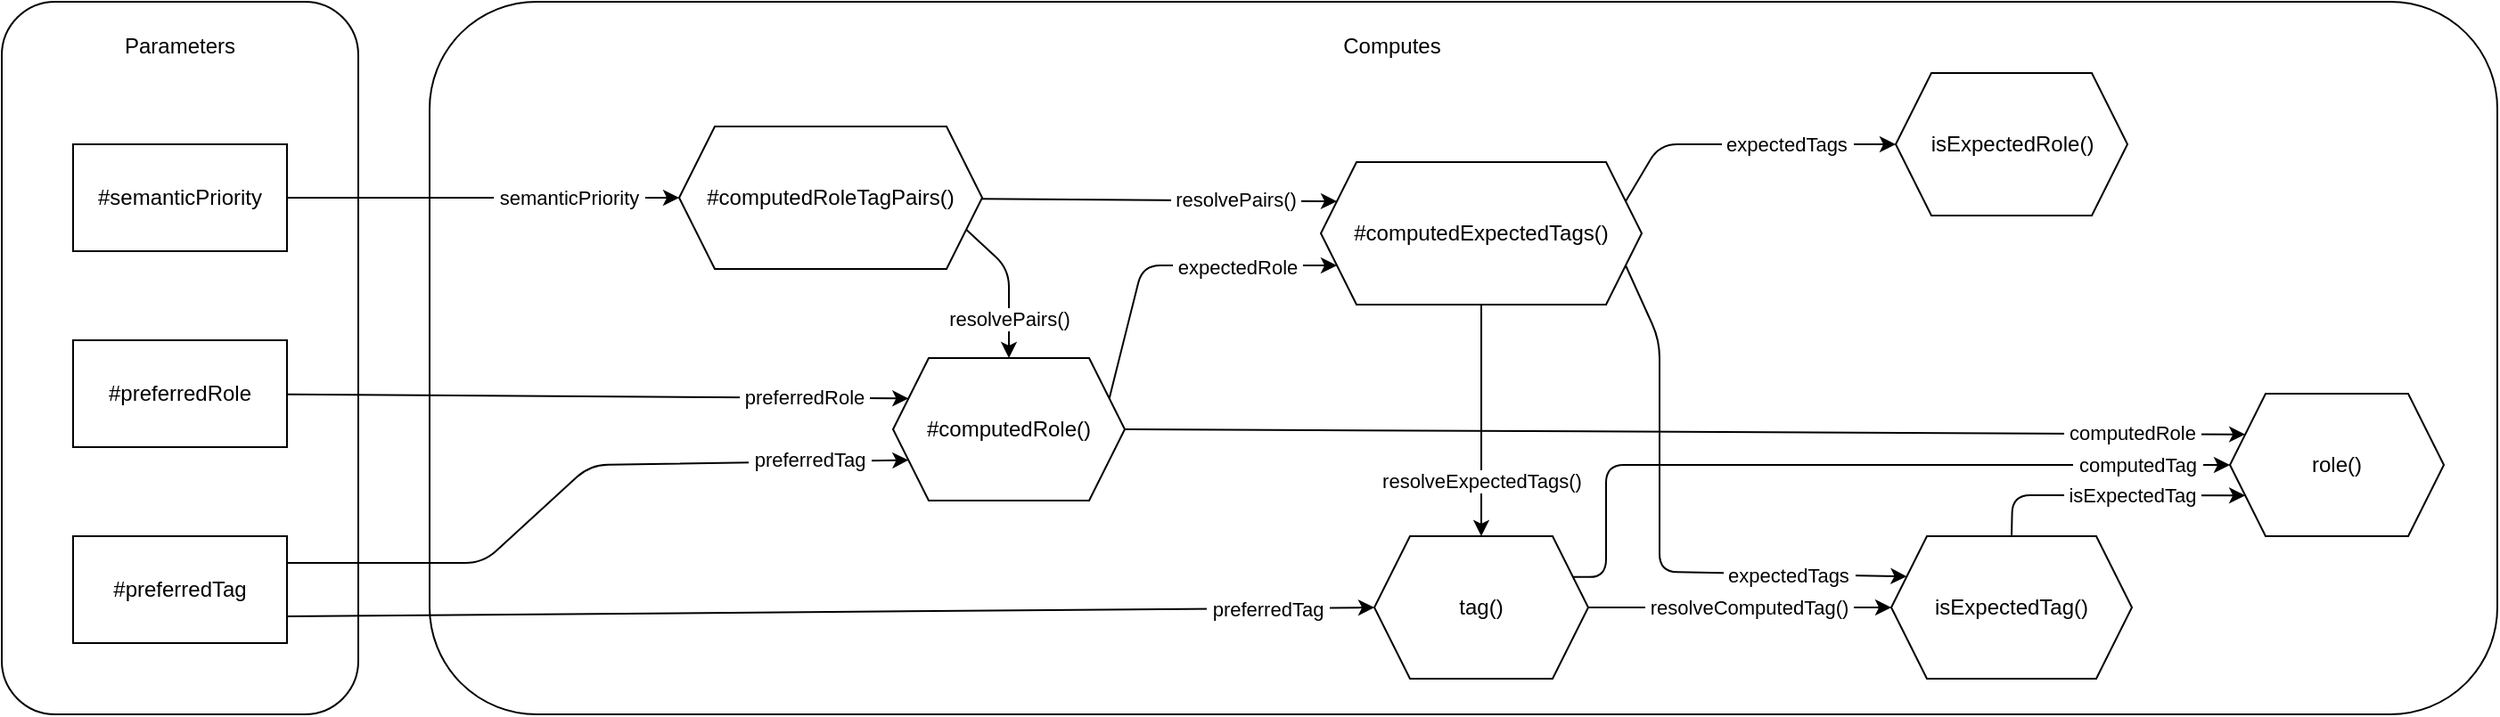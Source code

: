 <mxfile>
    <diagram id="4mwzSDHWWELhRpX5U_rD" name="Page-1">
        <mxGraphModel dx="850" dy="779" grid="1" gridSize="10" guides="1" tooltips="1" connect="1" arrows="1" fold="1" page="1" pageScale="1" pageWidth="1480" pageHeight="480" math="0" shadow="0">
            <root>
                <mxCell id="0"/>
                <mxCell id="1" parent="0"/>
                <mxCell id="31" value="" style="rounded=1;whiteSpace=wrap;html=1;fillColor=light-dark(#FFFFFF,#4D4D4D);" parent="1" vertex="1">
                    <mxGeometry x="280" y="40" width="1160" height="400" as="geometry"/>
                </mxCell>
                <mxCell id="29" value="" style="rounded=1;whiteSpace=wrap;html=1;fillColor=light-dark(#FFFFFF,#333333);" parent="1" vertex="1">
                    <mxGeometry x="40" y="40" width="200" height="400" as="geometry"/>
                </mxCell>
                <mxCell id="8" style="edgeStyle=none;html=1;entryX=0;entryY=0.5;entryDx=0;entryDy=0;" parent="1" source="2" target="6" edge="1">
                    <mxGeometry relative="1" as="geometry">
                        <mxPoint x="385" y="120" as="targetPoint"/>
                        <Array as="points"/>
                    </mxGeometry>
                </mxCell>
                <mxCell id="38" value="&amp;nbsp;semanticPriority&amp;nbsp;" style="edgeLabel;html=1;align=center;verticalAlign=middle;resizable=0;points=[];" parent="8" vertex="1" connectable="0">
                    <mxGeometry x="0.239" y="-2" relative="1" as="geometry">
                        <mxPoint x="21" y="-2" as="offset"/>
                    </mxGeometry>
                </mxCell>
                <mxCell id="2" value="#semanticPriority" style="rounded=0;whiteSpace=wrap;html=1;" parent="1" vertex="1">
                    <mxGeometry x="80" y="120" width="120" height="60" as="geometry"/>
                </mxCell>
                <mxCell id="10" style="edgeStyle=none;html=1;entryX=0;entryY=0.25;entryDx=0;entryDy=0;" parent="1" source="3" target="9" edge="1">
                    <mxGeometry relative="1" as="geometry">
                        <Array as="points"/>
                    </mxGeometry>
                </mxCell>
                <mxCell id="39" value="&amp;nbsp;preferredRole&amp;nbsp;" style="edgeLabel;html=1;align=center;verticalAlign=middle;resizable=0;points=[];" parent="10" vertex="1" connectable="0">
                    <mxGeometry x="0.295" relative="1" as="geometry">
                        <mxPoint x="64" as="offset"/>
                    </mxGeometry>
                </mxCell>
                <mxCell id="3" value="#preferredRole" style="rounded=0;whiteSpace=wrap;html=1;" parent="1" vertex="1">
                    <mxGeometry x="80" y="230" width="120" height="60" as="geometry"/>
                </mxCell>
                <mxCell id="11" style="edgeStyle=none;html=1;entryX=0;entryY=0.75;entryDx=0;entryDy=0;exitX=1;exitY=0.25;exitDx=0;exitDy=0;" parent="1" source="4" target="9" edge="1">
                    <mxGeometry relative="1" as="geometry">
                        <Array as="points">
                            <mxPoint x="310" y="355"/>
                            <mxPoint x="370" y="300"/>
                        </Array>
                    </mxGeometry>
                </mxCell>
                <mxCell id="40" value="&amp;nbsp;preferredTag&amp;nbsp;" style="edgeLabel;html=1;align=center;verticalAlign=middle;resizable=0;points=[];" parent="11" vertex="1" connectable="0">
                    <mxGeometry x="0.675" y="1" relative="1" as="geometry">
                        <mxPoint x="4" as="offset"/>
                    </mxGeometry>
                </mxCell>
                <mxCell id="19" style="edgeStyle=none;html=1;entryX=0;entryY=0.5;entryDx=0;entryDy=0;exitX=1;exitY=0.75;exitDx=0;exitDy=0;" parent="1" source="4" target="18" edge="1">
                    <mxGeometry relative="1" as="geometry">
                        <Array as="points"/>
                    </mxGeometry>
                </mxCell>
                <mxCell id="44" value="&amp;nbsp;preferredTag&amp;nbsp;" style="edgeLabel;html=1;align=center;verticalAlign=middle;resizable=0;points=[];" parent="19" vertex="1" connectable="0">
                    <mxGeometry x="0.875" y="-2" relative="1" as="geometry">
                        <mxPoint x="-22" y="-2" as="offset"/>
                    </mxGeometry>
                </mxCell>
                <mxCell id="4" value="#preferredTag" style="rounded=0;whiteSpace=wrap;html=1;" parent="1" vertex="1">
                    <mxGeometry x="80" y="340" width="120" height="60" as="geometry"/>
                </mxCell>
                <mxCell id="12" style="edgeStyle=none;html=1;entryX=0.5;entryY=0;entryDx=0;entryDy=0;strokeColor=light-dark(#000000,#FF0000);exitX=1;exitY=0.75;exitDx=0;exitDy=0;" parent="1" source="6" target="9" edge="1">
                    <mxGeometry relative="1" as="geometry">
                        <Array as="points">
                            <mxPoint x="605" y="190"/>
                        </Array>
                    </mxGeometry>
                </mxCell>
                <mxCell id="41" value="&amp;nbsp;resolvePairs()&amp;nbsp;" style="edgeLabel;html=1;align=center;verticalAlign=middle;resizable=0;points=[];" parent="12" vertex="1" connectable="0">
                    <mxGeometry x="0.284" relative="1" as="geometry">
                        <mxPoint y="7" as="offset"/>
                    </mxGeometry>
                </mxCell>
                <mxCell id="17" style="edgeStyle=none;html=1;entryX=0;entryY=0.25;entryDx=0;entryDy=0;strokeColor=light-dark(#000000,#FF0000);" parent="1" source="6" target="14" edge="1">
                    <mxGeometry relative="1" as="geometry"/>
                </mxCell>
                <mxCell id="43" value="&amp;nbsp;resolvePairs()&amp;nbsp;" style="edgeLabel;html=1;align=center;verticalAlign=middle;resizable=0;points=[];" parent="17" vertex="1" connectable="0">
                    <mxGeometry x="0.522" y="1" relative="1" as="geometry">
                        <mxPoint x="-9" as="offset"/>
                    </mxGeometry>
                </mxCell>
                <mxCell id="6" value="#computedRoleTagPairs()" style="shape=hexagon;perimeter=hexagonPerimeter2;whiteSpace=wrap;html=1;fixedSize=1;" parent="1" vertex="1">
                    <mxGeometry x="420" y="110" width="170" height="80" as="geometry"/>
                </mxCell>
                <mxCell id="28" style="edgeStyle=none;html=1;entryX=0;entryY=0.25;entryDx=0;entryDy=0;strokeColor=light-dark(#000000,#FF0000);exitX=1;exitY=0.5;exitDx=0;exitDy=0;" parent="1" source="9" target="26" edge="1">
                    <mxGeometry relative="1" as="geometry">
                        <Array as="points"/>
                    </mxGeometry>
                </mxCell>
                <mxCell id="50" value="&amp;nbsp;computedRole&amp;nbsp;" style="edgeLabel;html=1;align=center;verticalAlign=middle;resizable=0;points=[];" parent="28" vertex="1" connectable="0">
                    <mxGeometry x="0.787" y="1" relative="1" as="geometry">
                        <mxPoint x="3" as="offset"/>
                    </mxGeometry>
                </mxCell>
                <mxCell id="37" style="edgeStyle=none;html=1;entryX=0;entryY=0.75;entryDx=0;entryDy=0;exitX=1;exitY=0.25;exitDx=0;exitDy=0;" parent="1" source="9" target="14" edge="1">
                    <mxGeometry relative="1" as="geometry">
                        <Array as="points">
                            <mxPoint x="680" y="188"/>
                        </Array>
                    </mxGeometry>
                </mxCell>
                <mxCell id="42" value="&amp;nbsp;expectedRole&amp;nbsp;" style="edgeLabel;html=1;align=center;verticalAlign=middle;resizable=0;points=[];" parent="37" vertex="1" connectable="0">
                    <mxGeometry x="0.185" y="-1" relative="1" as="geometry">
                        <mxPoint x="20" as="offset"/>
                    </mxGeometry>
                </mxCell>
                <mxCell id="9" value="#computedRole()" style="shape=hexagon;perimeter=hexagonPerimeter2;whiteSpace=wrap;html=1;fixedSize=1;" parent="1" vertex="1">
                    <mxGeometry x="540" y="240" width="130" height="80" as="geometry"/>
                </mxCell>
                <mxCell id="20" style="edgeStyle=none;html=1;entryX=0.5;entryY=0;entryDx=0;entryDy=0;strokeColor=light-dark(#000000,#FF0000);" parent="1" source="14" target="18" edge="1">
                    <mxGeometry relative="1" as="geometry"/>
                </mxCell>
                <mxCell id="45" value="&amp;nbsp;resolveExpectedTags()&amp;nbsp;" style="edgeLabel;html=1;align=center;verticalAlign=middle;resizable=0;points=[];" parent="20" vertex="1" connectable="0">
                    <mxGeometry x="0.518" y="-2" relative="1" as="geometry">
                        <mxPoint x="2" as="offset"/>
                    </mxGeometry>
                </mxCell>
                <mxCell id="22" style="edgeStyle=none;html=1;entryX=0;entryY=0.5;entryDx=0;entryDy=0;exitX=1;exitY=0.25;exitDx=0;exitDy=0;" parent="1" source="14" target="21" edge="1">
                    <mxGeometry relative="1" as="geometry">
                        <Array as="points">
                            <mxPoint x="970" y="120"/>
                        </Array>
                    </mxGeometry>
                </mxCell>
                <mxCell id="46" value="&amp;nbsp;expectedTags&amp;nbsp;" style="edgeLabel;html=1;align=center;verticalAlign=middle;resizable=0;points=[];" parent="22" vertex="1" connectable="0">
                    <mxGeometry x="0.492" relative="1" as="geometry">
                        <mxPoint x="-19" as="offset"/>
                    </mxGeometry>
                </mxCell>
                <mxCell id="24" style="edgeStyle=none;html=1;entryX=0;entryY=0.25;entryDx=0;entryDy=0;exitX=1;exitY=0.75;exitDx=0;exitDy=0;" parent="1" source="14" target="23" edge="1">
                    <mxGeometry relative="1" as="geometry">
                        <Array as="points">
                            <mxPoint x="970" y="230"/>
                            <mxPoint x="970" y="360"/>
                        </Array>
                    </mxGeometry>
                </mxCell>
                <mxCell id="47" value="&amp;nbsp;expectedTags&amp;nbsp;" style="edgeLabel;html=1;align=center;verticalAlign=middle;resizable=0;points=[];" parent="24" vertex="1" connectable="0">
                    <mxGeometry x="0.39" relative="1" as="geometry">
                        <mxPoint x="29" y="1" as="offset"/>
                    </mxGeometry>
                </mxCell>
                <mxCell id="14" value="#computedExpectedTags()" style="shape=hexagon;perimeter=hexagonPerimeter2;whiteSpace=wrap;html=1;fixedSize=1;" parent="1" vertex="1">
                    <mxGeometry x="780" y="130" width="180" height="80" as="geometry"/>
                </mxCell>
                <mxCell id="25" style="edgeStyle=none;html=1;strokeColor=light-dark(#000000,#FF0000);entryX=0;entryY=0.5;entryDx=0;entryDy=0;exitX=1;exitY=0.5;exitDx=0;exitDy=0;" parent="1" source="18" target="23" edge="1">
                    <mxGeometry relative="1" as="geometry">
                        <Array as="points"/>
                    </mxGeometry>
                </mxCell>
                <mxCell id="48" value="&amp;nbsp;resolveComputedTag()&amp;nbsp;" style="edgeLabel;html=1;align=center;verticalAlign=middle;resizable=0;points=[];" parent="25" vertex="1" connectable="0">
                    <mxGeometry x="0.252" y="3" relative="1" as="geometry">
                        <mxPoint x="-17" y="3" as="offset"/>
                    </mxGeometry>
                </mxCell>
                <mxCell id="52" style="edgeStyle=none;html=1;exitX=1;exitY=0.25;exitDx=0;exitDy=0;entryX=0;entryY=0.5;entryDx=0;entryDy=0;" parent="1" source="18" target="26" edge="1">
                    <mxGeometry relative="1" as="geometry">
                        <mxPoint x="1299" y="263" as="targetPoint"/>
                        <Array as="points">
                            <mxPoint x="940" y="363"/>
                            <mxPoint x="940" y="300"/>
                        </Array>
                    </mxGeometry>
                </mxCell>
                <mxCell id="53" value="&amp;nbsp;computedTag&amp;nbsp;" style="edgeLabel;html=1;align=center;verticalAlign=middle;resizable=0;points=[];" parent="52" vertex="1" connectable="0">
                    <mxGeometry x="0.686" y="1" relative="1" as="geometry">
                        <mxPoint x="15" y="1" as="offset"/>
                    </mxGeometry>
                </mxCell>
                <mxCell id="18" value="tag()" style="shape=hexagon;perimeter=hexagonPerimeter2;whiteSpace=wrap;html=1;fixedSize=1;" parent="1" vertex="1">
                    <mxGeometry x="810" y="340" width="120" height="80" as="geometry"/>
                </mxCell>
                <mxCell id="21" value="isExpectedRole()" style="shape=hexagon;perimeter=hexagonPerimeter2;whiteSpace=wrap;html=1;fixedSize=1;" parent="1" vertex="1">
                    <mxGeometry x="1102.5" y="80" width="130" height="80" as="geometry"/>
                </mxCell>
                <mxCell id="27" style="edgeStyle=none;html=1;entryX=0;entryY=0.75;entryDx=0;entryDy=0;exitX=0.5;exitY=0;exitDx=0;exitDy=0;strokeColor=light-dark(#000000,#FF0000);" parent="1" source="23" target="26" edge="1">
                    <mxGeometry relative="1" as="geometry">
                        <Array as="points">
                            <mxPoint x="1168" y="317"/>
                        </Array>
                    </mxGeometry>
                </mxCell>
                <mxCell id="49" value="&amp;nbsp;isExpectedTag&amp;nbsp;" style="edgeLabel;html=1;align=center;verticalAlign=middle;resizable=0;points=[];" parent="27" vertex="1" connectable="0">
                    <mxGeometry x="0.287" relative="1" as="geometry">
                        <mxPoint x="-9" as="offset"/>
                    </mxGeometry>
                </mxCell>
                <mxCell id="23" value="isExpectedTag()" style="shape=hexagon;perimeter=hexagonPerimeter2;whiteSpace=wrap;html=1;fixedSize=1;" parent="1" vertex="1">
                    <mxGeometry x="1100" y="340" width="135" height="80" as="geometry"/>
                </mxCell>
                <mxCell id="26" value="role()" style="shape=hexagon;perimeter=hexagonPerimeter2;whiteSpace=wrap;html=1;fixedSize=1;" parent="1" vertex="1">
                    <mxGeometry x="1290" y="260" width="120" height="80" as="geometry"/>
                </mxCell>
                <mxCell id="30" value="Parameters" style="text;html=1;align=center;verticalAlign=middle;whiteSpace=wrap;rounded=0;" parent="1" vertex="1">
                    <mxGeometry x="110" y="50" width="60" height="30" as="geometry"/>
                </mxCell>
                <mxCell id="32" value="Computes" style="text;html=1;align=center;verticalAlign=middle;whiteSpace=wrap;rounded=0;" parent="1" vertex="1">
                    <mxGeometry x="790" y="50" width="60" height="30" as="geometry"/>
                </mxCell>
            </root>
        </mxGraphModel>
    </diagram>
</mxfile>